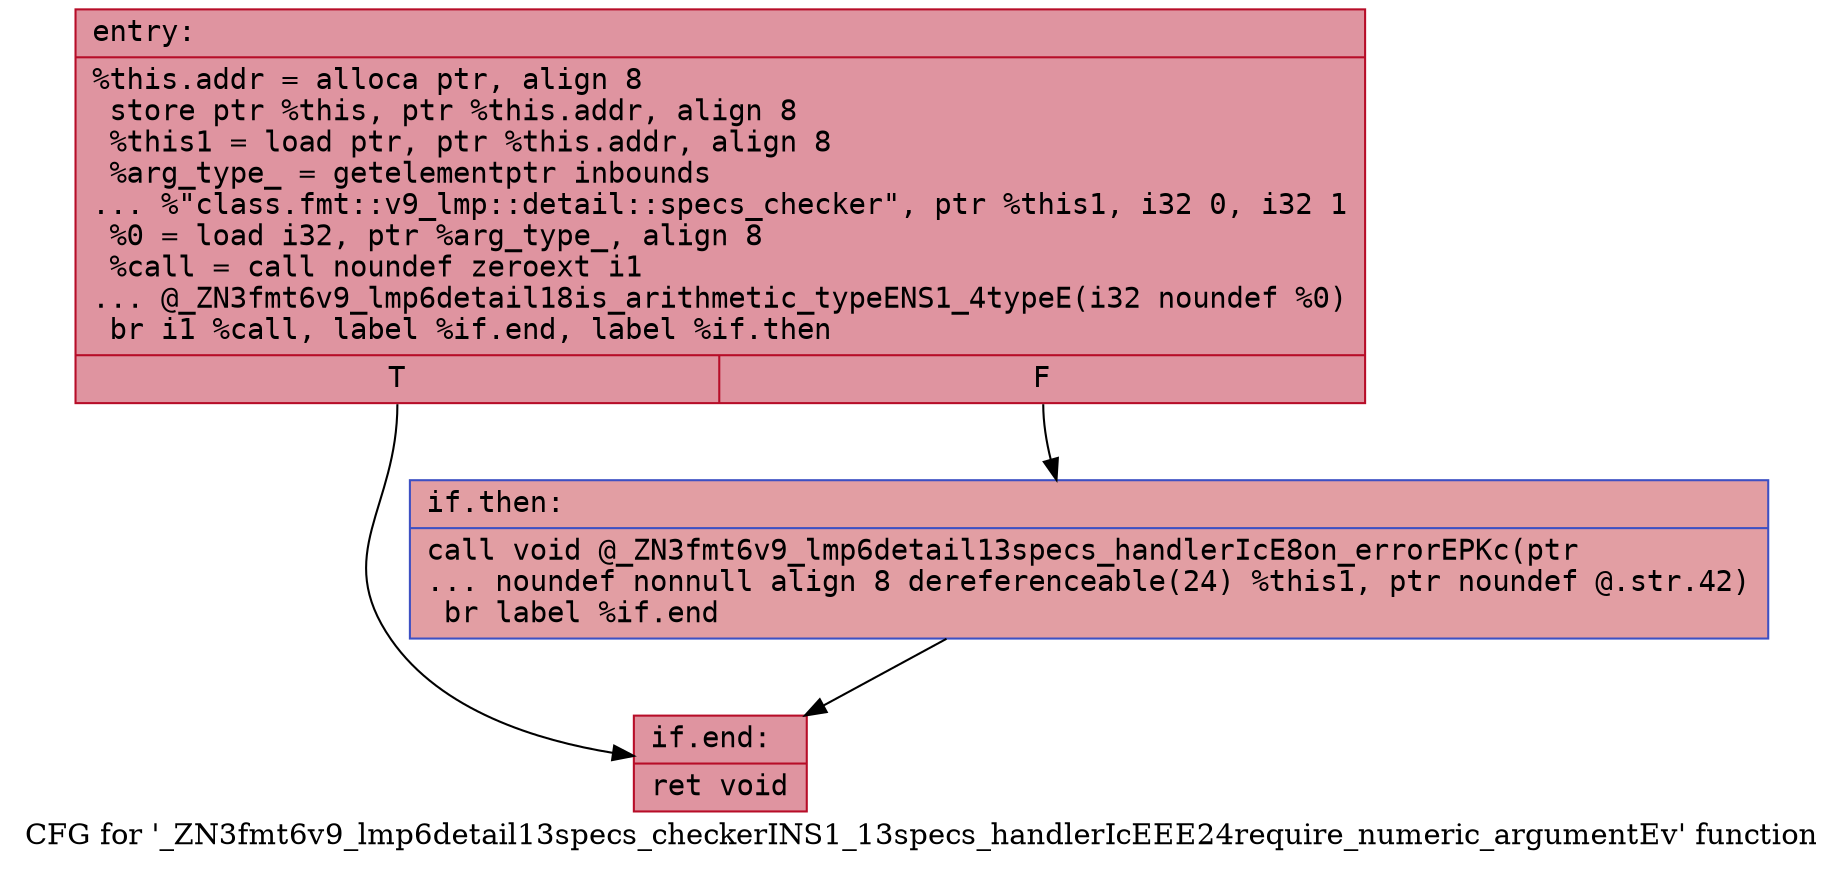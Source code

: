 digraph "CFG for '_ZN3fmt6v9_lmp6detail13specs_checkerINS1_13specs_handlerIcEEE24require_numeric_argumentEv' function" {
	label="CFG for '_ZN3fmt6v9_lmp6detail13specs_checkerINS1_13specs_handlerIcEEE24require_numeric_argumentEv' function";

	Node0x55fec34ecd60 [shape=record,color="#b70d28ff", style=filled, fillcolor="#b70d2870" fontname="Courier",label="{entry:\l|  %this.addr = alloca ptr, align 8\l  store ptr %this, ptr %this.addr, align 8\l  %this1 = load ptr, ptr %this.addr, align 8\l  %arg_type_ = getelementptr inbounds\l... %\"class.fmt::v9_lmp::detail::specs_checker\", ptr %this1, i32 0, i32 1\l  %0 = load i32, ptr %arg_type_, align 8\l  %call = call noundef zeroext i1\l... @_ZN3fmt6v9_lmp6detail18is_arithmetic_typeENS1_4typeE(i32 noundef %0)\l  br i1 %call, label %if.end, label %if.then\l|{<s0>T|<s1>F}}"];
	Node0x55fec34ecd60:s0 -> Node0x55fec34ed280[tooltip="entry -> if.end\nProbability 50.00%" ];
	Node0x55fec34ecd60:s1 -> Node0x55fec34ed2f0[tooltip="entry -> if.then\nProbability 50.00%" ];
	Node0x55fec34ed2f0 [shape=record,color="#3d50c3ff", style=filled, fillcolor="#be242e70" fontname="Courier",label="{if.then:\l|  call void @_ZN3fmt6v9_lmp6detail13specs_handlerIcE8on_errorEPKc(ptr\l... noundef nonnull align 8 dereferenceable(24) %this1, ptr noundef @.str.42)\l  br label %if.end\l}"];
	Node0x55fec34ed2f0 -> Node0x55fec34ed280[tooltip="if.then -> if.end\nProbability 100.00%" ];
	Node0x55fec34ed280 [shape=record,color="#b70d28ff", style=filled, fillcolor="#b70d2870" fontname="Courier",label="{if.end:\l|  ret void\l}"];
}
